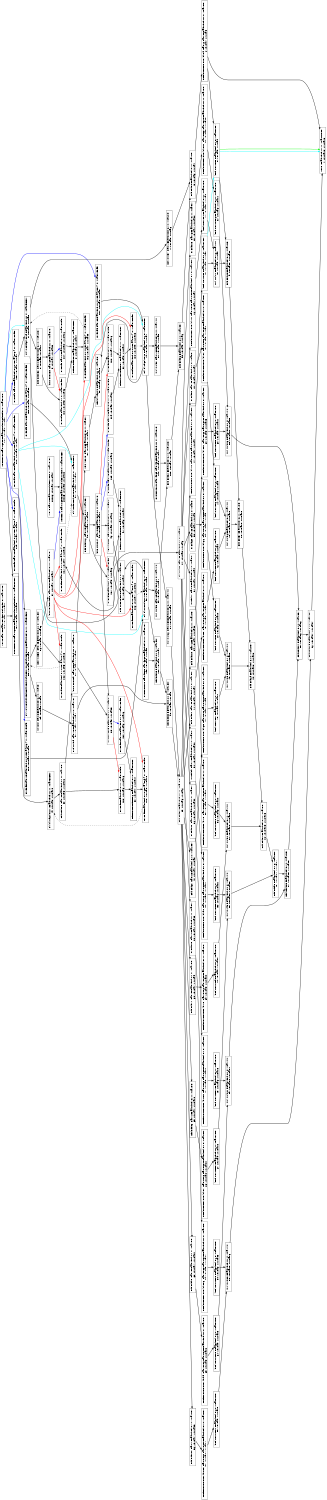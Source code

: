 digraph Region_18 {
	graph [ nslimit = "1000.0",
	orientation = landscape,
		center = true,
	page = "8.5,11",
	compound=true,
	size = "10,7.5" ] ;
"Op_104" [ fontname = "Helvetica" shape = box, label = " LOOPSTART C=0x16383BB=for.cond21.preheader HyIns=LOADB,
104, ASAP=0, ALAP=0"]
"Op_127" [ fontname = "Helvetica" shape = box, label = " STORESTART C=0x16383BB=for.cond21.preheader HyIns=STOREB,
127, ASAP=1, ALAP=18"]
"Op_128" [ fontname = "Helvetica" shape = box, label = " MOVC C=0x0BB=for.cond21.preheader HyIns=MOVC,
128, ASAP=0, ALAP=17"]
"Op_20125" [ fontname = "Helvetica" shape = box, label = " LOOPEXIT C=0x16382BB=for.cond.cleanup23 HyIns=STOREB,
20125, ASAP=5, ALAP=18"]
"Op_20126" [ fontname = "Helvetica" shape = box, label = " MOVC C=0x1BB=for.cond.cleanup23 HyIns=MOVC,
20126, ASAP=0, ALAP=17"]
"Op_0" [ fontname = "Helvetica" shape = box, label = " phi mod_96_i.0249 BB=for.body24 HyIns=SELECT,
0, ASAP=2, ALAP=5"]
"Op_1" [ fontname = "Helvetica" shape = box, label = " add add132  C=0x1BB=for.body24 HyIns=ADD,
1, ASAP=3, ALAP=14"]
"Op_2" [ fontname = "Helvetica" shape = box, label = " select .add132 BB=for.body24 HyIns=SELECT,
2, ASAP=6, ALAP=17"]
"Op_3" [ fontname = "Helvetica" shape = box, label = " icmp cmp133  C=0x60BB=for.body24 HyIns=CMP,
3, ASAP=4, ALAP=15"]
"Op_4" [ fontname = "Helvetica" shape = box, label = " ashr shr37  C=0x4BB=for.body24 HyIns=ARS,
4, ASAP=3, ALAP=6"]
"Op_5" [ fontname = "Helvetica" shape = box, label = " add add38 BB=for.body24 HyIns=ADD,
5, ASAP=6, ALAP=7"]
"Op_6" [ fontname = "Helvetica" shape = box, label = " getelementptr arrayidx39  C=0x0 C=0x0BB=for.body24 HyIns=ADD,
6, ASAP=7, ALAP=8"]
"Op_7" [ fontname = "Helvetica" shape = box, label = " store  BB=for.body24 HyIns=STOREB,
7, ASAP=18, ALAP=18"]
"Op_8" [ fontname = "Helvetica" shape = box, label = " load manupa2 BB=for.body24 HyIns=LOADB,
8, ASAP=9, ALAP=9"]
"Op_9" [ fontname = "Helvetica" shape = box, label = " add add45 BB=for.body24 HyIns=ADD,
9, ASAP=10, ALAP=10"]
"Op_10" [ fontname = "Helvetica" shape = box, label = " add add57 BB=for.body24 HyIns=ADD,
10, ASAP=11, ALAP=11"]
"Op_11" [ fontname = "Helvetica" shape = box, label = " add add69 BB=for.body24 HyIns=ADD,
11, ASAP=12, ALAP=12"]
"Op_12" [ fontname = "Helvetica" shape = box, label = " add add81 BB=for.body24 HyIns=ADD,
12, ASAP=13, ALAP=13"]
"Op_13" [ fontname = "Helvetica" shape = box, label = " add add93 BB=for.body24 HyIns=ADD,
13, ASAP=14, ALAP=14"]
"Op_14" [ fontname = "Helvetica" shape = box, label = " add add105 BB=for.body24 HyIns=ADD,
14, ASAP=15, ALAP=15"]
"Op_15" [ fontname = "Helvetica" shape = box, label = " add add117 BB=for.body24 HyIns=ADD,
15, ASAP=16, ALAP=16"]
"Op_16" [ fontname = "Helvetica" shape = box, label = " add add129 BB=for.body24 HyIns=ADD,
16, ASAP=17, ALAP=17"]
"Op_30" [ fontname = "Helvetica" shape = box, label = " or add89  C=0x4BB=for.body24 HyIns=OR,
30, ASAP=4, ALAP=10"]
"Op_17" [ fontname = "Helvetica" shape = box, label = " shl mul25  C=0x3BB=for.body24 HyIns=LS,
17, ASAP=3, ALAP=6"]
"Op_18" [ fontname = "Helvetica" shape = box, label = " or add125  C=0x7BB=for.body24 HyIns=OR,
18, ASAP=4, ALAP=13"]
"Op_19" [ fontname = "Helvetica" shape = box, label = " getelementptr arrayidx126  C=0x2313 C=0x2313BB=for.body24 HyIns=ADD,
19, ASAP=5, ALAP=14"]
"Op_20" [ fontname = "Helvetica" shape = box, label = " load manupa18 BB=for.body24 HyIns=LOADB,
20, ASAP=6, ALAP=15"]
"Op_21" [ fontname = "Helvetica" shape = box, label = " mul mul128 BB=for.body24 HyIns=MUL,
21, ASAP=10, ALAP=16"]
"Op_22" [ fontname = "Helvetica" shape = box, label = " or add113  C=0x6BB=for.body24 HyIns=OR,
22, ASAP=4, ALAP=12"]
"Op_23" [ fontname = "Helvetica" shape = box, label = " getelementptr arrayidx114  C=0x2313 C=0x2313BB=for.body24 HyIns=ADD,
23, ASAP=5, ALAP=13"]
"Op_24" [ fontname = "Helvetica" shape = box, label = " load manupa16 BB=for.body24 HyIns=LOADB,
24, ASAP=6, ALAP=14"]
"Op_25" [ fontname = "Helvetica" shape = box, label = " mul mul116 BB=for.body24 HyIns=MUL,
25, ASAP=10, ALAP=15"]
"Op_26" [ fontname = "Helvetica" shape = box, label = " or add101  C=0x5BB=for.body24 HyIns=OR,
26, ASAP=4, ALAP=11"]
"Op_27" [ fontname = "Helvetica" shape = box, label = " getelementptr arrayidx102  C=0x2313 C=0x2313BB=for.body24 HyIns=ADD,
27, ASAP=5, ALAP=12"]
"Op_28" [ fontname = "Helvetica" shape = box, label = " load manupa14 BB=for.body24 HyIns=LOADB,
28, ASAP=6, ALAP=13"]
"Op_29" [ fontname = "Helvetica" shape = box, label = " mul mul104 BB=for.body24 HyIns=MUL,
29, ASAP=10, ALAP=14"]
"Op_59" [ fontname = "Helvetica" shape = box, label = " add add110  C=0x6BB=for.body24 HyIns=ADD,
59, ASAP=7, ALAP=12"]
"Op_60" [ fontname = "Helvetica" shape = box, label = " getelementptr arrayidx111  C=0x2000 C=0x2000BB=for.body24 HyIns=ADD,
60, ASAP=8, ALAP=13"]
"Op_31" [ fontname = "Helvetica" shape = box, label = " getelementptr arrayidx90  C=0x2313 C=0x2313BB=for.body24 HyIns=ADD,
31, ASAP=5, ALAP=11"]
"Op_32" [ fontname = "Helvetica" shape = box, label = " load manupa12 BB=for.body24 HyIns=LOADB,
32, ASAP=6, ALAP=12"]
"Op_33" [ fontname = "Helvetica" shape = box, label = " mul mul92 BB=for.body24 HyIns=MUL,
33, ASAP=10, ALAP=13"]
"Op_34" [ fontname = "Helvetica" shape = box, label = " or add77  C=0x3BB=for.body24 HyIns=OR,
34, ASAP=4, ALAP=9"]
"Op_35" [ fontname = "Helvetica" shape = box, label = " getelementptr arrayidx78  C=0x2313 C=0x2313BB=for.body24 HyIns=ADD,
35, ASAP=5, ALAP=10"]
"Op_36" [ fontname = "Helvetica" shape = box, label = " load manupa10 BB=for.body24 HyIns=LOADB,
36, ASAP=6, ALAP=11"]
"Op_37" [ fontname = "Helvetica" shape = box, label = " mul mul80 BB=for.body24 HyIns=MUL,
37, ASAP=10, ALAP=12"]
"Op_38" [ fontname = "Helvetica" shape = box, label = " or add65  C=0x2BB=for.body24 HyIns=OR,
38, ASAP=4, ALAP=8"]
"Op_39" [ fontname = "Helvetica" shape = box, label = " getelementptr arrayidx66  C=0x2313 C=0x2313BB=for.body24 HyIns=ADD,
39, ASAP=5, ALAP=9"]
"Op_40" [ fontname = "Helvetica" shape = box, label = " load manupa8 BB=for.body24 HyIns=LOADB,
40, ASAP=6, ALAP=10"]
"Op_41" [ fontname = "Helvetica" shape = box, label = " mul mul68 BB=for.body24 HyIns=MUL,
41, ASAP=10, ALAP=11"]
"Op_42" [ fontname = "Helvetica" shape = box, label = " or add53  C=0x1BB=for.body24 HyIns=OR,
42, ASAP=4, ALAP=7"]
"Op_43" [ fontname = "Helvetica" shape = box, label = " getelementptr arrayidx54  C=0x2313 C=0x2313BB=for.body24 HyIns=ADD,
43, ASAP=5, ALAP=8"]
"Op_44" [ fontname = "Helvetica" shape = box, label = " load manupa6 BB=for.body24 HyIns=LOADB,
44, ASAP=6, ALAP=9"]
"Op_45" [ fontname = "Helvetica" shape = box, label = " mul mul56 BB=for.body24 HyIns=MUL,
45, ASAP=10, ALAP=10"]
"Op_46" [ fontname = "Helvetica" shape = box, label = " getelementptr arrayidx42  C=0x2313 C=0x2313BB=for.body24 HyIns=ADD,
46, ASAP=4, ALAP=7"]
"Op_47" [ fontname = "Helvetica" shape = box, label = " load manupa4 BB=for.body24 HyIns=LOADB,
47, ASAP=5, ALAP=8"]
"Op_48" [ fontname = "Helvetica" shape = box, label = " mul mul44 BB=for.body24 HyIns=MUL,
48, ASAP=9, ALAP=9"]
"Op_49" [ fontname = "Helvetica" shape = box, label = " phi div_96_i.0248 BB=for.body24 HyIns=SELECT,
49, ASAP=2, ALAP=4"]
"Op_50" [ fontname = "Helvetica" shape = box, label = " add div_96_i.1 BB=for.body24 HyIns=ADD,
50, ASAP=6, ALAP=15"]
"Op_51" [ fontname = "Helvetica" shape = box, label = " select spec.select237 BB=for.body24 HyIns=SELECT,
51, ASAP=8, ALAP=17"]
"Op_52" [ fontname = "Helvetica" shape = box, label = " mul mul32  C=0x468BB=for.body24 HyIns=MUL,
52, ASAP=3, ALAP=5"]
"Op_53" [ fontname = "Helvetica" shape = box, label = " add add36 BB=for.body24 HyIns=ADD,
53, ASAP=5, ALAP=6"]
"Op_54" [ fontname = "Helvetica" shape = box, label = " mul mul26  C=0x13bBB=for.body24 HyIns=MUL,
54, ASAP=3, ALAP=5"]
"Op_55" [ fontname = "Helvetica" shape = box, label = " add add31 BB=for.body24 HyIns=ADD,
55, ASAP=6, ALAP=6"]
"Op_56" [ fontname = "Helvetica" shape = box, label = " add add122  C=0x7BB=for.body24 HyIns=ADD,
56, ASAP=7, ALAP=13"]
"Op_57" [ fontname = "Helvetica" shape = box, label = " getelementptr arrayidx123  C=0x2000 C=0x2000BB=for.body24 HyIns=ADD,
57, ASAP=8, ALAP=14"]
"Op_58" [ fontname = "Helvetica" shape = box, label = " load manupa17 BB=for.body24 HyIns=LOADB,
58, ASAP=9, ALAP=15"]
"Op_109" [ fontname = "Helvetica" shape = box, label = " CMERGE C=0x0BB=for.body24,mutex={110,} HyIns=CMERGE,
109, ASAP=1, ALAP=10"]
"Op_110" [ fontname = "Helvetica" shape = box, label = " CMERGEBB=for.body24,mutex={109,} HyIns=CMERGE,
110, ASAP=8, ALAP=18"]
"Op_111" [ fontname = "Helvetica" shape = box, label = " CMERGE C=0x0BB=for.body24,mutex={112,} HyIns=CMERGE,
111, ASAP=1, ALAP=1"]
"Op_112" [ fontname = "Helvetica" shape = box, label = " CMERGEBB=for.body24,mutex={111,} HyIns=CMERGE,
112, ASAP=5, ALAP=18"]
"Op_61" [ fontname = "Helvetica" shape = box, label = " load manupa15 BB=for.body24 HyIns=LOADB,
61, ASAP=9, ALAP=14"]
"Op_62" [ fontname = "Helvetica" shape = box, label = " add add98  C=0x5BB=for.body24 HyIns=ADD,
62, ASAP=7, ALAP=11"]
"Op_63" [ fontname = "Helvetica" shape = box, label = " getelementptr arrayidx99  C=0x2000 C=0x2000BB=for.body24 HyIns=ADD,
63, ASAP=8, ALAP=12"]
"Op_64" [ fontname = "Helvetica" shape = box, label = " load manupa13 BB=for.body24 HyIns=LOADB,
64, ASAP=9, ALAP=13"]
"Op_65" [ fontname = "Helvetica" shape = box, label = " add add86  C=0x4BB=for.body24 HyIns=ADD,
65, ASAP=7, ALAP=10"]
"Op_66" [ fontname = "Helvetica" shape = box, label = " getelementptr arrayidx87  C=0x2000 C=0x2000BB=for.body24 HyIns=ADD,
66, ASAP=8, ALAP=11"]
"Op_67" [ fontname = "Helvetica" shape = box, label = " load manupa11 BB=for.body24 HyIns=LOADB,
67, ASAP=9, ALAP=12"]
"Op_68" [ fontname = "Helvetica" shape = box, label = " add add74  C=0x3BB=for.body24 HyIns=ADD,
68, ASAP=7, ALAP=9"]
"Op_69" [ fontname = "Helvetica" shape = box, label = " getelementptr arrayidx75  C=0x2000 C=0x2000BB=for.body24 HyIns=ADD,
69, ASAP=8, ALAP=10"]
"Op_70" [ fontname = "Helvetica" shape = box, label = " load manupa9 BB=for.body24 HyIns=LOADB,
70, ASAP=9, ALAP=11"]
"Op_71" [ fontname = "Helvetica" shape = box, label = " add add62  C=0x2BB=for.body24 HyIns=ADD,
71, ASAP=7, ALAP=8"]
"Op_72" [ fontname = "Helvetica" shape = box, label = " getelementptr arrayidx63  C=0x2000 C=0x2000BB=for.body24 HyIns=ADD,
72, ASAP=8, ALAP=9"]
"Op_73" [ fontname = "Helvetica" shape = box, label = " load manupa7 BB=for.body24 HyIns=LOADB,
73, ASAP=9, ALAP=10"]
"Op_74" [ fontname = "Helvetica" shape = box, label = " add add50  C=0x1BB=for.body24 HyIns=ADD,
74, ASAP=7, ALAP=7"]
"Op_75" [ fontname = "Helvetica" shape = box, label = " getelementptr arrayidx51  C=0x2000 C=0x2000BB=for.body24 HyIns=ADD,
75, ASAP=8, ALAP=8"]
"Op_76" [ fontname = "Helvetica" shape = box, label = " load manupa5 BB=for.body24 HyIns=LOADB,
76, ASAP=9, ALAP=9"]
"Op_77" [ fontname = "Helvetica" shape = box, label = " getelementptr arrayidx40  C=0x2000 C=0x2000BB=for.body24 HyIns=ADD,
77, ASAP=7, ALAP=7"]
"Op_78" [ fontname = "Helvetica" shape = box, label = " load manupa3 BB=for.body24 HyIns=LOADB,
78, ASAP=8, ALAP=8"]
"Op_79" [ fontname = "Helvetica" shape = box, label = " phi div_96_j.0247 BB=for.body24 HyIns=SELECT,
79, ASAP=2, ALAP=11"]
"Op_80" [ fontname = "Helvetica" shape = box, label = " add add138  C=0x1BB=for.body24 HyIns=ADD,
80, ASAP=3, ALAP=12"]
"Op_81" [ fontname = "Helvetica" shape = box, label = " select spec.select236 BB=for.body24 HyIns=SELECT,
81, ASAP=7, ALAP=17"]
"Op_82" [ fontname = "Helvetica" shape = box, label = " icmp cmp139  C=0x60BB=for.body24 HyIns=CMP,
82, ASAP=4, ALAP=13"]
"Op_83" [ fontname = "Helvetica" shape = box, label = " or manupa19 BB=for.body24 HyIns=OR,
83, ASAP=5, ALAP=15"]
"Op_84" [ fontname = "Helvetica" shape = box, label = " zext inc142  C=0x0BB=for.body24 HyIns=OR,
84, ASAP=5, ALAP=14"]
"Op_85" [ fontname = "Helvetica" shape = box, label = " phi w_inner_h_fused_oc_fused_rh_fused_rw_outer_fused.0246 BB=for.body24 HyIns=SELECT,
85, ASAP=2, ALAP=2"]
"Op_86" [ fontname = "Helvetica" shape = box, label = " add inc155  C=0x1BB=for.body24 HyIns=ADD,
86, ASAP=3, ALAP=16"]
"Op_87" [ fontname = "Helvetica" shape = box, label = " icmp exitcond251  C=0x5820BB=for.body24 HyIns=CMP,
87, ASAP=4, ALAP=17"]
"Op_89" [ fontname = "Helvetica" shape = box, label = " shl and  C=0x3BB=for.body24 HyIns=LS,
89, ASAP=3, ALAP=3"]
"Op_90" [ fontname = "Helvetica" shape = box, label = " and mul29  C=0x78BB=for.body24 HyIns=AND,
90, ASAP=4, ALAP=4"]
"Op_91" [ fontname = "Helvetica" shape = box, label = " add add30 BB=for.body24 HyIns=ADD,
91, ASAP=5, ALAP=5"]
"Op_92" [ fontname = "Helvetica" shape = box, label = " phi mod_480_i.0245 BB=for.body24 HyIns=SELECT,
92, ASAP=2, ALAP=12"]
"Op_93" [ fontname = "Helvetica" shape = box, label = " add add146  C=0x1BB=for.body24 HyIns=ADD,
93, ASAP=3, ALAP=13"]
"Op_94" [ fontname = "Helvetica" shape = box, label = " select spec.select235 BB=for.body24 HyIns=SELECT,
94, ASAP=6, ALAP=17"]
"Op_95" [ fontname = "Helvetica" shape = box, label = " icmp cmp147  C=0x1e0BB=for.body24 HyIns=CMP,
95, ASAP=4, ALAP=14"]
"Op_96" [ fontname = "Helvetica" shape = box, label = " zext inc150  C=0x0BB=for.body24 HyIns=OR,
96, ASAP=5, ALAP=16"]
"Op_97" [ fontname = "Helvetica" shape = box, label = " add spec.select BB=for.body24 HyIns=ADD,
97, ASAP=6, ALAP=17"]
"Op_98" [ fontname = "Helvetica" shape = box, label = " phi div_480_i.0244 BB=for.body24 HyIns=SELECT,
98, ASAP=2, ALAP=3"]
"Op_99" [ fontname = "Helvetica" shape = box, label = " mul mul35  C=0x6BB=for.body24 HyIns=MUL,
99, ASAP=3, ALAP=4"]
"Op_100" [ fontname = "Helvetica" shape = box, label = " add add34 BB=for.body24 HyIns=ADD,
100, ASAP=4, ALAP=5"]
"Op_101" [ fontname = "Helvetica" shape = box, label = " OutLoopLOAD C=0x9365 C=0x9365BB=for.body24 HyIns=LOAD,
101, ASAP=0, ALAP=4"]
"Op_102" [ fontname = "Helvetica" shape = box, label = " add add28 BB=for.body24 HyIns=ADD,
102, ASAP=3, ALAP=4"]
"Op_103" [ fontname = "Helvetica" shape = box, label = " OutLoopLOAD C=0x9363 C=0x9363BB=for.body24 HyIns=LOAD,
103, ASAP=0, ALAP=3"]
"Op_113" [ fontname = "Helvetica" shape = box, label = " CMERGE C=0x0BB=for.body24,mutex={114,} HyIns=CMERGE,
113, ASAP=1, ALAP=11"]
"Op_114" [ fontname = "Helvetica" shape = box, label = " CMERGEBB=for.body24,mutex={113,} HyIns=CMERGE,
114, ASAP=7, ALAP=18"]
"Op_115" [ fontname = "Helvetica" shape = box, label = " CMERGE C=0x0BB=for.body24,mutex={116,} HyIns=CMERGE,
115, ASAP=1, ALAP=2"]
"Op_116" [ fontname = "Helvetica" shape = box, label = " CMERGEBB=for.body24,mutex={115,} HyIns=CMERGE,
116, ASAP=7, ALAP=18"]
"Op_107" [ fontname = "Helvetica" shape = box, label = " CMERGE C=0x0BB=for.body24,mutex={108,} HyIns=CMERGE,
107, ASAP=1, ALAP=3"]
"Op_108" [ fontname = "Helvetica" shape = box, label = " CMERGEBB=for.body24,mutex={107,} HyIns=CMERGE,
108, ASAP=9, ALAP=18"]
"Op_105" [ fontname = "Helvetica" shape = box, label = " CMERGE C=0x0BB=for.body24,mutex={106,} HyIns=CMERGE,
105, ASAP=1, ALAP=4"]
"Op_106" [ fontname = "Helvetica" shape = box, label = " CMERGEBB=for.body24,mutex={105,} HyIns=CMERGE,
106, ASAP=7, ALAP=18"]
"Op_120" [ fontname = "Helvetica" shape = box, label = " CMERGEBB=for.body24 HyIns=CMERGE,
120, ASAP=7, ALAP=16"]
"Op_121" [ fontname = "Helvetica" shape = box, label = " CMERGE C=0x0BB=for.body24 HyIns=CMERGE,
121, ASAP=6, ALAP=16"]
"Op_122" [ fontname = "Helvetica" shape = box, label = " CMERGEBB=for.body24 HyIns=CMERGE,
122, ASAP=6, ALAP=16"]
"Op_123" [ fontname = "Helvetica" shape = box, label = " CMERGE C=0x0BB=for.body24 HyIns=CMERGE,
123, ASAP=5, ALAP=16"]
"Op_124" [ fontname = "Helvetica" shape = box, label = " CMERGEBB=for.body24 HyIns=CMERGE,
124, ASAP=5, ALAP=16"]
"Op_117" [ fontname = "Helvetica" shape = box, label = " CMERGE C=0x0BB=for.body24 HyIns=CMERGE,
117, ASAP=5, ALAP=16"]
"Op_118" [ fontname = "Helvetica" shape = box, label = " CMERGEBB=for.body24 HyIns=CMERGE,
118, ASAP=5, ALAP=16"]
"Op_119" [ fontname = "Helvetica" shape = box, label = " CMERGE C=0x0BB=for.body24 HyIns=CMERGE,
119, ASAP=5, ALAP=16"]
"Op_0" -> "Op_1" [style = bold, color = black];
"Op_0" -> "Op_4" [style = bold, color = black];
"Op_0" -> "Op_17" [style = bold, color = black];
"Op_1" -> "Op_3" [style = bold, color = black];
"Op_1" -> "Op_118" [style = bold, color = black];
"Op_2" -> "Op_106" [style = bold, color = black];
"Op_3" -> "Op_117" [style = bold, color = blue];
"Op_3" -> "Op_118" [style = bold, color = red];
"Op_4" -> "Op_5" [style = bold, color = black];
"Op_5" -> "Op_6" [style = bold, color = black];
"Op_6" -> "Op_7" [style = bold, color = black];
"Op_6" -> "Op_8" [style = bold, color = black];
"Op_8" -> "Op_9" [style = bold, color = black];
"Op_8" -> "Op_7" [style = bold, color = cyan];
"Op_8" -> "Op_7"[style = bold, color = green];
"Op_9" -> "Op_10" [style = bold, color = black];
"Op_10" -> "Op_11" [style = bold, color = black];
"Op_11" -> "Op_12" [style = bold, color = black];
"Op_12" -> "Op_13" [style = bold, color = black];
"Op_13" -> "Op_14" [style = bold, color = black];
"Op_14" -> "Op_15" [style = bold, color = black];
"Op_15" -> "Op_16" [style = bold, color = black];
"Op_16" -> "Op_7" [style = bold, color = black];
"Op_17" -> "Op_18" [style = bold, color = black];
"Op_17" -> "Op_22" [style = bold, color = black];
"Op_17" -> "Op_26" [style = bold, color = black];
"Op_17" -> "Op_30" [style = bold, color = black];
"Op_17" -> "Op_34" [style = bold, color = black];
"Op_17" -> "Op_38" [style = bold, color = black];
"Op_17" -> "Op_42" [style = bold, color = black];
"Op_17" -> "Op_46" [style = bold, color = black];
"Op_18" -> "Op_19" [style = bold, color = black];
"Op_19" -> "Op_20" [style = bold, color = black];
"Op_20" -> "Op_21" [style = bold, color = black];
"Op_21" -> "Op_16" [style = bold, color = black];
"Op_22" -> "Op_23" [style = bold, color = black];
"Op_23" -> "Op_24" [style = bold, color = black];
"Op_24" -> "Op_25" [style = bold, color = black];
"Op_25" -> "Op_15" [style = bold, color = black];
"Op_26" -> "Op_27" [style = bold, color = black];
"Op_27" -> "Op_28" [style = bold, color = black];
"Op_28" -> "Op_29" [style = bold, color = black];
"Op_29" -> "Op_14" [style = bold, color = black];
"Op_30" -> "Op_31" [style = bold, color = black];
"Op_31" -> "Op_32" [style = bold, color = black];
"Op_32" -> "Op_33" [style = bold, color = black];
"Op_33" -> "Op_13" [style = bold, color = black];
"Op_34" -> "Op_35" [style = bold, color = black];
"Op_35" -> "Op_36" [style = bold, color = black];
"Op_36" -> "Op_37" [style = bold, color = black];
"Op_37" -> "Op_12" [style = bold, color = black];
"Op_38" -> "Op_39" [style = bold, color = black];
"Op_39" -> "Op_40" [style = bold, color = black];
"Op_40" -> "Op_41" [style = bold, color = black];
"Op_41" -> "Op_11" [style = bold, color = black];
"Op_42" -> "Op_43" [style = bold, color = black];
"Op_43" -> "Op_44" [style = bold, color = black];
"Op_44" -> "Op_45" [style = bold, color = black];
"Op_45" -> "Op_10" [style = bold, color = black];
"Op_46" -> "Op_47" [style = bold, color = black];
"Op_47" -> "Op_48" [style = bold, color = black];
"Op_48" -> "Op_9" [style = bold, color = black];
"Op_49" -> "Op_50" [style = bold, color = black];
"Op_49" -> "Op_52" [style = bold, color = black];
"Op_49" -> "Op_54" [style = bold, color = black];
"Op_50" -> "Op_120" [style = bold, color = black];
"Op_51" -> "Op_108" [style = bold, color = black];
"Op_52" -> "Op_53" [style = bold, color = black];
"Op_53" -> "Op_5" [style = bold, color = black];
"Op_54" -> "Op_55" [style = bold, color = black];
"Op_55" -> "Op_56" [style = bold, color = black];
"Op_55" -> "Op_59" [style = bold, color = black];
"Op_55" -> "Op_62" [style = bold, color = black];
"Op_55" -> "Op_65" [style = bold, color = black];
"Op_55" -> "Op_68" [style = bold, color = black];
"Op_55" -> "Op_71" [style = bold, color = black];
"Op_55" -> "Op_74" [style = bold, color = black];
"Op_55" -> "Op_77" [style = bold, color = black];
"Op_56" -> "Op_57" [style = bold, color = black];
"Op_57" -> "Op_58" [style = bold, color = black];
"Op_58" -> "Op_21" [style = bold, color = black];
"Op_59" -> "Op_60" [style = bold, color = black];
"Op_60" -> "Op_61" [style = bold, color = black];
"Op_61" -> "Op_25" [style = bold, color = black];
"Op_62" -> "Op_63" [style = bold, color = black];
"Op_63" -> "Op_64" [style = bold, color = black];
"Op_64" -> "Op_29" [style = bold, color = black];
"Op_65" -> "Op_66" [style = bold, color = black];
"Op_66" -> "Op_67" [style = bold, color = black];
"Op_67" -> "Op_33" [style = bold, color = black];
"Op_68" -> "Op_69" [style = bold, color = black];
"Op_69" -> "Op_70" [style = bold, color = black];
"Op_70" -> "Op_37" [style = bold, color = black];
"Op_71" -> "Op_72" [style = bold, color = black];
"Op_72" -> "Op_73" [style = bold, color = black];
"Op_73" -> "Op_41" [style = bold, color = black];
"Op_74" -> "Op_75" [style = bold, color = black];
"Op_75" -> "Op_76" [style = bold, color = black];
"Op_76" -> "Op_45" [style = bold, color = black];
"Op_77" -> "Op_78" [style = bold, color = black];
"Op_78" -> "Op_48" [style = bold, color = black];
"Op_78" -> "Op_8" [style = bold, color = cyan];
"Op_79" -> "Op_80" [style = bold, color = black];
"Op_80" -> "Op_82" [style = bold, color = black];
"Op_80" -> "Op_122" [style = bold, color = black];
"Op_81" -> "Op_110" [style = bold, color = black];
"Op_82" -> "Op_83" [style = bold, color = black];
"Op_82" -> "Op_84" [style = bold, color = black];
"Op_83" -> "Op_121" [style = bold, color = blue];
"Op_83" -> "Op_122" [style = bold, color = red];
"Op_84" -> "Op_50" [style = bold, color = black];
"Op_85" -> "Op_86" [style = bold, color = black];
"Op_85" -> "Op_89" [style = bold, color = black];
"Op_86" -> "Op_87" [style = bold, color = black];
"Op_86" -> "Op_112" [style = bold, color = black];
"Op_87" -> "Op_106" [style = bold, color = red];
"Op_87" -> "Op_108" [style = bold, color = red];
"Op_87" -> "Op_110" [style = bold, color = red];
"Op_87" -> "Op_112" [style = bold, color = red];
"Op_87" -> "Op_114" [style = bold, color = red];
"Op_87" -> "Op_116" [style = bold, color = red];
"Op_87" -> "Op_20125" [style = bold, color = blue];
"Op_89" -> "Op_90" [style = bold, color = black];
"Op_90" -> "Op_91" [style = bold, color = black];
"Op_91" -> "Op_55" [style = bold, color = black];
"Op_92" -> "Op_93" [style = bold, color = black];
"Op_93" -> "Op_95" [style = bold, color = black];
"Op_93" -> "Op_124" [style = bold, color = black];
"Op_94" -> "Op_114" [style = bold, color = black];
"Op_95" -> "Op_83" [style = bold, color = black];
"Op_95" -> "Op_96" [style = bold, color = black];
"Op_95" -> "Op_119" [style = bold, color = blue];
"Op_95" -> "Op_120" [style = bold, color = red];
"Op_95" -> "Op_123" [style = bold, color = blue];
"Op_95" -> "Op_124" [style = bold, color = red];
"Op_96" -> "Op_97" [style = bold, color = black];
"Op_97" -> "Op_116" [style = bold, color = black];
"Op_98" -> "Op_97" [style = bold, color = black];
"Op_98" -> "Op_99" [style = bold, color = black];
"Op_98" -> "Op_102" [style = bold, color = black];
"Op_99" -> "Op_100" [style = bold, color = black];
"Op_100" -> "Op_53" [style = bold, color = black];
"Op_101" -> "Op_100" [style = bold, color = black];
"Op_102" -> "Op_91" [style = bold, color = black];
"Op_103" -> "Op_102" [style = bold, color = black];
"Op_104" -> "Op_105" [style = bold, color = blue];
"Op_104" -> "Op_107" [style = bold, color = blue];
"Op_104" -> "Op_109" [style = bold, color = blue];
"Op_104" -> "Op_111" [style = bold, color = blue];
"Op_104" -> "Op_113" [style = bold, color = blue];
"Op_104" -> "Op_115" [style = bold, color = blue];
"Op_104" -> "Op_127" [style = bold, color = black];
"Op_104" -> "Op_0" [style = bold, color = cyan];
"Op_105" -> "Op_0" [style = bold, color = black];
"Op_106" -> "Op_0" [style = dashed, color = black];
"Op_107" -> "Op_49" [style = bold, color = black];
"Op_108" -> "Op_49" [style = dashed, color = black];
"Op_109" -> "Op_79" [style = bold, color = black];
"Op_110" -> "Op_79" [style = dashed, color = black];
"Op_111" -> "Op_85" [style = bold, color = black];
"Op_111" -> "Op_49" [style = bold, color = cyan];
"Op_111" -> "Op_92" [style = bold, color = cyan];
"Op_111" -> "Op_98" [style = bold, color = cyan];
"Op_112" -> "Op_85" [style = dashed, color = black];
"Op_113" -> "Op_92" [style = bold, color = black];
"Op_114" -> "Op_92" [style = dashed, color = black];
"Op_115" -> "Op_98" [style = bold, color = black];
"Op_116" -> "Op_98" [style = dashed, color = black];
"Op_117" -> "Op_2" [style = bold, color = black];
"Op_118" -> "Op_2" [style = bold, color = black];
"Op_119" -> "Op_51" [style = bold, color = black];
"Op_120" -> "Op_51" [style = bold, color = black];
"Op_121" -> "Op_81" [style = bold, color = black];
"Op_122" -> "Op_81" [style = bold, color = black];
"Op_123" -> "Op_94" [style = bold, color = black];
"Op_124" -> "Op_94" [style = bold, color = black];
"Op_20126" -> "Op_20125" [style = bold, color = black];
"Op_128" -> "Op_127" [style = bold, color = black];
}
